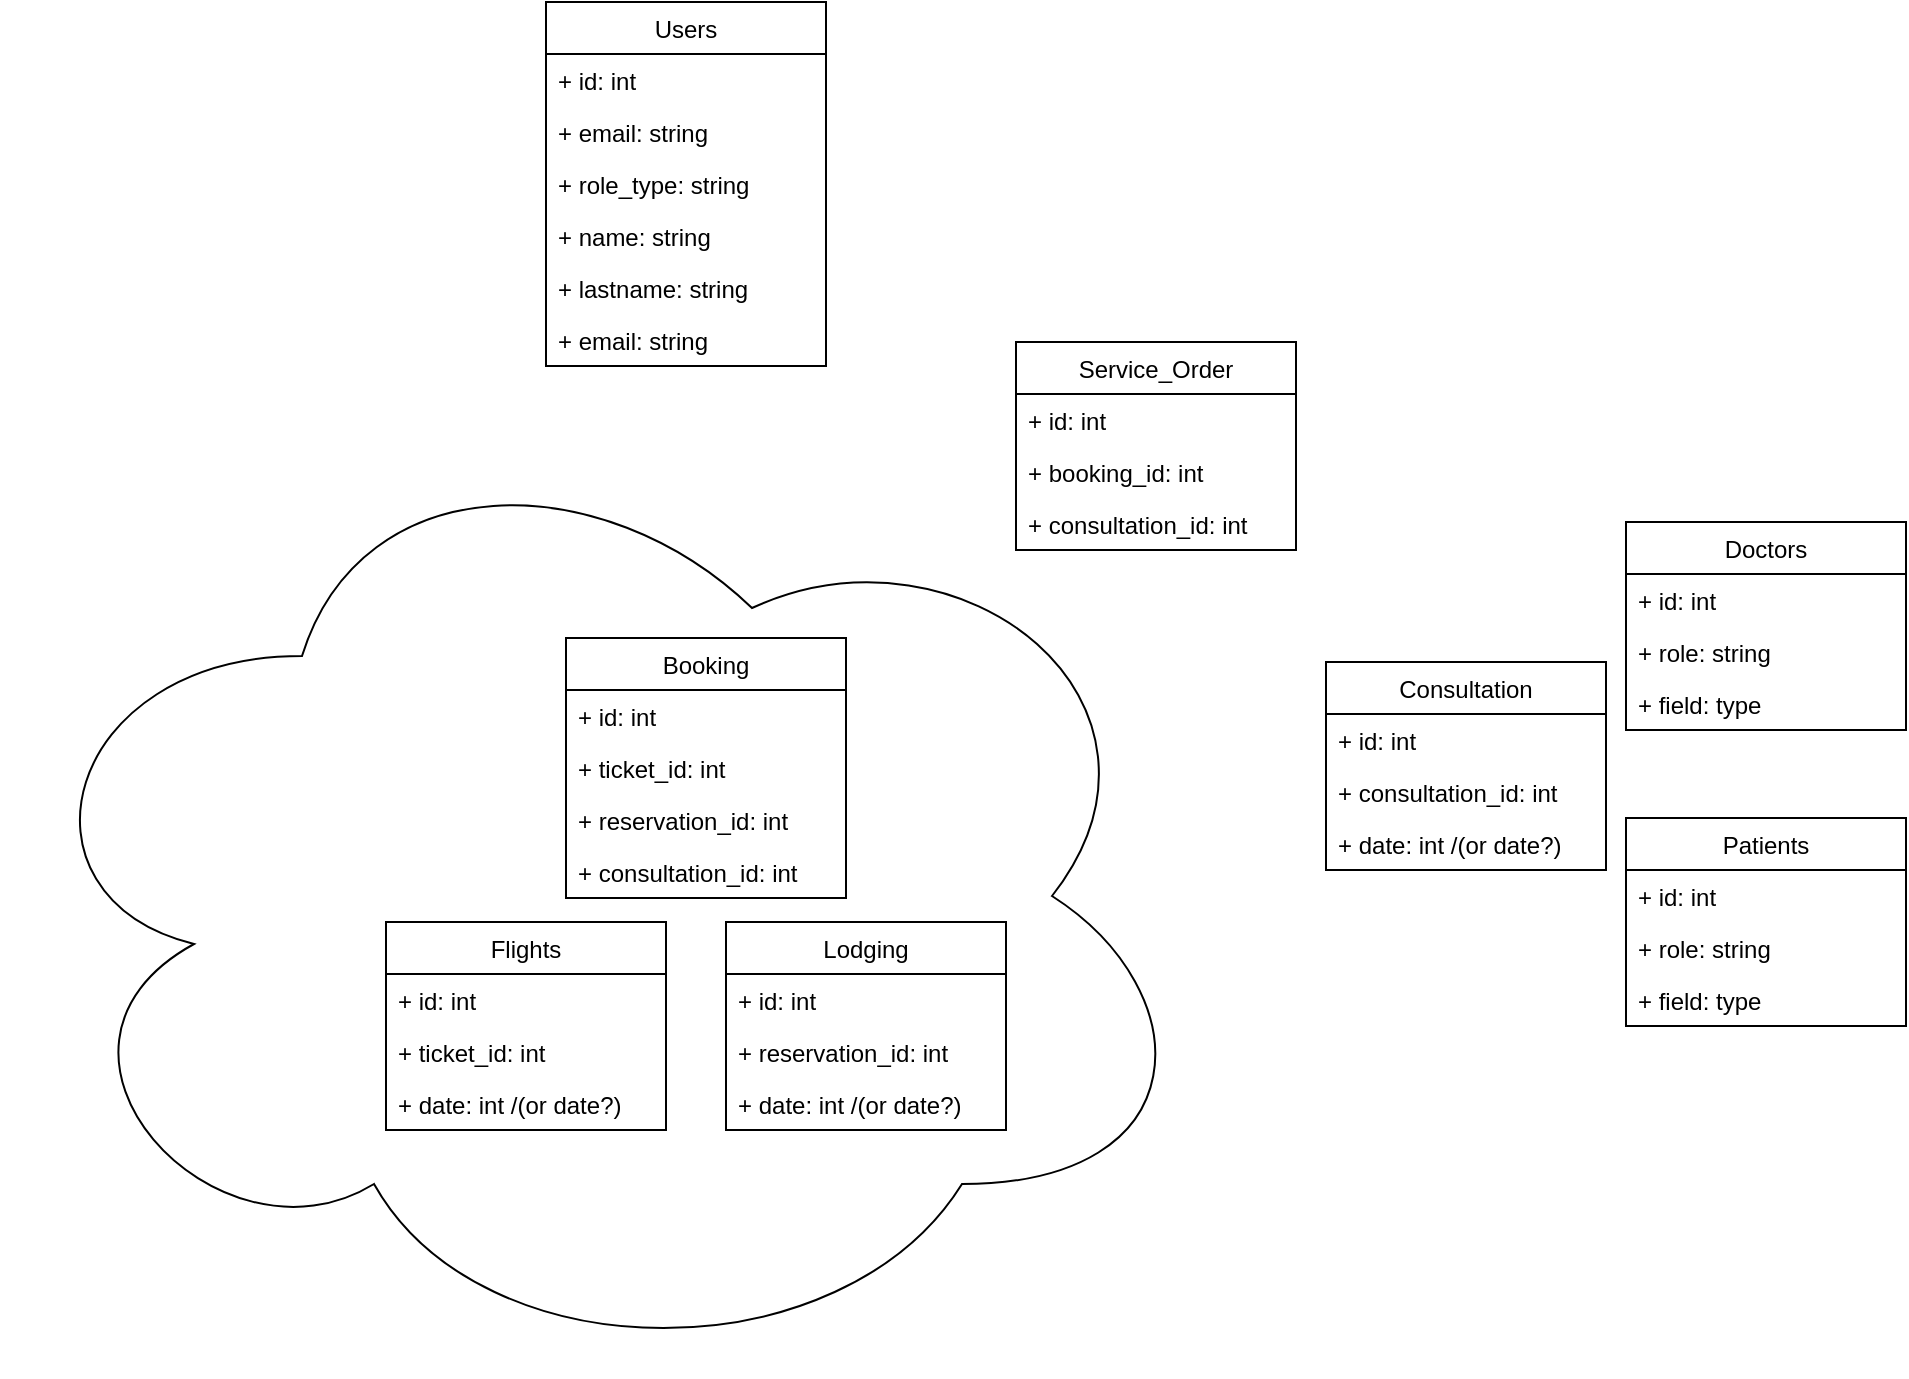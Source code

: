 <mxfile version="20.8.20" type="github">
  <diagram name="Page-1" id="c4acf3e9-155e-7222-9cf6-157b1a14988f">
    <mxGraphModel dx="2284" dy="756" grid="1" gridSize="10" guides="1" tooltips="1" connect="1" arrows="1" fold="1" page="1" pageScale="1" pageWidth="850" pageHeight="1100" background="none" math="0" shadow="0">
      <root>
        <mxCell id="0" />
        <mxCell id="1" parent="0" />
        <mxCell id="zDPwxKH1wGTQWapFp6VD-1" value="" style="ellipse;shape=cloud;whiteSpace=wrap;html=1;" vertex="1" parent="1">
          <mxGeometry x="-152" y="267" width="600" height="480" as="geometry" />
        </mxCell>
        <mxCell id="RrfOMJg8b0W62hSKVzIQ-1" value="Users" style="swimlane;fontStyle=0;childLayout=stackLayout;horizontal=1;startSize=26;fillColor=none;horizontalStack=0;resizeParent=1;resizeParentMax=0;resizeLast=0;collapsible=1;marginBottom=0;" parent="1" vertex="1">
          <mxGeometry x="120" y="60" width="140" height="182" as="geometry" />
        </mxCell>
        <mxCell id="RrfOMJg8b0W62hSKVzIQ-2" value="+ id: int" style="text;strokeColor=none;fillColor=none;align=left;verticalAlign=top;spacingLeft=4;spacingRight=4;overflow=hidden;rotatable=0;points=[[0,0.5],[1,0.5]];portConstraint=eastwest;" parent="RrfOMJg8b0W62hSKVzIQ-1" vertex="1">
          <mxGeometry y="26" width="140" height="26" as="geometry" />
        </mxCell>
        <mxCell id="RrfOMJg8b0W62hSKVzIQ-3" value="+ email: string" style="text;strokeColor=none;fillColor=none;align=left;verticalAlign=top;spacingLeft=4;spacingRight=4;overflow=hidden;rotatable=0;points=[[0,0.5],[1,0.5]];portConstraint=eastwest;" parent="RrfOMJg8b0W62hSKVzIQ-1" vertex="1">
          <mxGeometry y="52" width="140" height="26" as="geometry" />
        </mxCell>
        <mxCell id="RrfOMJg8b0W62hSKVzIQ-4" value="+ role_type: string" style="text;strokeColor=none;fillColor=none;align=left;verticalAlign=top;spacingLeft=4;spacingRight=4;overflow=hidden;rotatable=0;points=[[0,0.5],[1,0.5]];portConstraint=eastwest;" parent="RrfOMJg8b0W62hSKVzIQ-1" vertex="1">
          <mxGeometry y="78" width="140" height="26" as="geometry" />
        </mxCell>
        <mxCell id="RrfOMJg8b0W62hSKVzIQ-7" value="+ name: string" style="text;strokeColor=none;fillColor=none;align=left;verticalAlign=top;spacingLeft=4;spacingRight=4;overflow=hidden;rotatable=0;points=[[0,0.5],[1,0.5]];portConstraint=eastwest;" parent="RrfOMJg8b0W62hSKVzIQ-1" vertex="1">
          <mxGeometry y="104" width="140" height="26" as="geometry" />
        </mxCell>
        <mxCell id="RrfOMJg8b0W62hSKVzIQ-8" value="+ lastname: string" style="text;strokeColor=none;fillColor=none;align=left;verticalAlign=top;spacingLeft=4;spacingRight=4;overflow=hidden;rotatable=0;points=[[0,0.5],[1,0.5]];portConstraint=eastwest;" parent="RrfOMJg8b0W62hSKVzIQ-1" vertex="1">
          <mxGeometry y="130" width="140" height="26" as="geometry" />
        </mxCell>
        <mxCell id="RrfOMJg8b0W62hSKVzIQ-9" value="+ email: string" style="text;strokeColor=none;fillColor=none;align=left;verticalAlign=top;spacingLeft=4;spacingRight=4;overflow=hidden;rotatable=0;points=[[0,0.5],[1,0.5]];portConstraint=eastwest;" parent="RrfOMJg8b0W62hSKVzIQ-1" vertex="1">
          <mxGeometry y="156" width="140" height="26" as="geometry" />
        </mxCell>
        <mxCell id="RrfOMJg8b0W62hSKVzIQ-10" value="Doctors" style="swimlane;fontStyle=0;childLayout=stackLayout;horizontal=1;startSize=26;fillColor=none;horizontalStack=0;resizeParent=1;resizeParentMax=0;resizeLast=0;collapsible=1;marginBottom=0;" parent="1" vertex="1">
          <mxGeometry x="660" y="320" width="140" height="104" as="geometry" />
        </mxCell>
        <mxCell id="RrfOMJg8b0W62hSKVzIQ-11" value="+ id: int" style="text;strokeColor=none;fillColor=none;align=left;verticalAlign=top;spacingLeft=4;spacingRight=4;overflow=hidden;rotatable=0;points=[[0,0.5],[1,0.5]];portConstraint=eastwest;" parent="RrfOMJg8b0W62hSKVzIQ-10" vertex="1">
          <mxGeometry y="26" width="140" height="26" as="geometry" />
        </mxCell>
        <mxCell id="RrfOMJg8b0W62hSKVzIQ-12" value="+ role: string" style="text;strokeColor=none;fillColor=none;align=left;verticalAlign=top;spacingLeft=4;spacingRight=4;overflow=hidden;rotatable=0;points=[[0,0.5],[1,0.5]];portConstraint=eastwest;" parent="RrfOMJg8b0W62hSKVzIQ-10" vertex="1">
          <mxGeometry y="52" width="140" height="26" as="geometry" />
        </mxCell>
        <mxCell id="RrfOMJg8b0W62hSKVzIQ-13" value="+ field: type" style="text;strokeColor=none;fillColor=none;align=left;verticalAlign=top;spacingLeft=4;spacingRight=4;overflow=hidden;rotatable=0;points=[[0,0.5],[1,0.5]];portConstraint=eastwest;" parent="RrfOMJg8b0W62hSKVzIQ-10" vertex="1">
          <mxGeometry y="78" width="140" height="26" as="geometry" />
        </mxCell>
        <mxCell id="RrfOMJg8b0W62hSKVzIQ-14" value="Patients" style="swimlane;fontStyle=0;childLayout=stackLayout;horizontal=1;startSize=26;fillColor=none;horizontalStack=0;resizeParent=1;resizeParentMax=0;resizeLast=0;collapsible=1;marginBottom=0;" parent="1" vertex="1">
          <mxGeometry x="660" y="468" width="140" height="104" as="geometry" />
        </mxCell>
        <mxCell id="RrfOMJg8b0W62hSKVzIQ-15" value="+ id: int" style="text;strokeColor=none;fillColor=none;align=left;verticalAlign=top;spacingLeft=4;spacingRight=4;overflow=hidden;rotatable=0;points=[[0,0.5],[1,0.5]];portConstraint=eastwest;" parent="RrfOMJg8b0W62hSKVzIQ-14" vertex="1">
          <mxGeometry y="26" width="140" height="26" as="geometry" />
        </mxCell>
        <mxCell id="RrfOMJg8b0W62hSKVzIQ-16" value="+ role: string" style="text;strokeColor=none;fillColor=none;align=left;verticalAlign=top;spacingLeft=4;spacingRight=4;overflow=hidden;rotatable=0;points=[[0,0.5],[1,0.5]];portConstraint=eastwest;" parent="RrfOMJg8b0W62hSKVzIQ-14" vertex="1">
          <mxGeometry y="52" width="140" height="26" as="geometry" />
        </mxCell>
        <mxCell id="RrfOMJg8b0W62hSKVzIQ-17" value="+ field: type" style="text;strokeColor=none;fillColor=none;align=left;verticalAlign=top;spacingLeft=4;spacingRight=4;overflow=hidden;rotatable=0;points=[[0,0.5],[1,0.5]];portConstraint=eastwest;" parent="RrfOMJg8b0W62hSKVzIQ-14" vertex="1">
          <mxGeometry y="78" width="140" height="26" as="geometry" />
        </mxCell>
        <mxCell id="RrfOMJg8b0W62hSKVzIQ-18" value="Flights" style="swimlane;fontStyle=0;childLayout=stackLayout;horizontal=1;startSize=26;fillColor=none;horizontalStack=0;resizeParent=1;resizeParentMax=0;resizeLast=0;collapsible=1;marginBottom=0;" parent="1" vertex="1">
          <mxGeometry x="40" y="520" width="140" height="104" as="geometry" />
        </mxCell>
        <mxCell id="RrfOMJg8b0W62hSKVzIQ-19" value="+ id: int" style="text;strokeColor=none;fillColor=none;align=left;verticalAlign=top;spacingLeft=4;spacingRight=4;overflow=hidden;rotatable=0;points=[[0,0.5],[1,0.5]];portConstraint=eastwest;" parent="RrfOMJg8b0W62hSKVzIQ-18" vertex="1">
          <mxGeometry y="26" width="140" height="26" as="geometry" />
        </mxCell>
        <mxCell id="RrfOMJg8b0W62hSKVzIQ-20" value="+ ticket_id: int" style="text;strokeColor=none;fillColor=none;align=left;verticalAlign=top;spacingLeft=4;spacingRight=4;overflow=hidden;rotatable=0;points=[[0,0.5],[1,0.5]];portConstraint=eastwest;" parent="RrfOMJg8b0W62hSKVzIQ-18" vertex="1">
          <mxGeometry y="52" width="140" height="26" as="geometry" />
        </mxCell>
        <mxCell id="RrfOMJg8b0W62hSKVzIQ-21" value="+ date: int /(or date?)" style="text;strokeColor=none;fillColor=none;align=left;verticalAlign=top;spacingLeft=4;spacingRight=4;overflow=hidden;rotatable=0;points=[[0,0.5],[1,0.5]];portConstraint=eastwest;" parent="RrfOMJg8b0W62hSKVzIQ-18" vertex="1">
          <mxGeometry y="78" width="140" height="26" as="geometry" />
        </mxCell>
        <mxCell id="RrfOMJg8b0W62hSKVzIQ-22" value="Lodging" style="swimlane;fontStyle=0;childLayout=stackLayout;horizontal=1;startSize=26;fillColor=none;horizontalStack=0;resizeParent=1;resizeParentMax=0;resizeLast=0;collapsible=1;marginBottom=0;" parent="1" vertex="1">
          <mxGeometry x="210" y="520" width="140" height="104" as="geometry" />
        </mxCell>
        <mxCell id="RrfOMJg8b0W62hSKVzIQ-23" value="+ id: int" style="text;strokeColor=none;fillColor=none;align=left;verticalAlign=top;spacingLeft=4;spacingRight=4;overflow=hidden;rotatable=0;points=[[0,0.5],[1,0.5]];portConstraint=eastwest;" parent="RrfOMJg8b0W62hSKVzIQ-22" vertex="1">
          <mxGeometry y="26" width="140" height="26" as="geometry" />
        </mxCell>
        <mxCell id="RrfOMJg8b0W62hSKVzIQ-24" value="+ reservation_id: int" style="text;strokeColor=none;fillColor=none;align=left;verticalAlign=top;spacingLeft=4;spacingRight=4;overflow=hidden;rotatable=0;points=[[0,0.5],[1,0.5]];portConstraint=eastwest;" parent="RrfOMJg8b0W62hSKVzIQ-22" vertex="1">
          <mxGeometry y="52" width="140" height="26" as="geometry" />
        </mxCell>
        <mxCell id="RrfOMJg8b0W62hSKVzIQ-25" value="+ date: int /(or date?)" style="text;strokeColor=none;fillColor=none;align=left;verticalAlign=top;spacingLeft=4;spacingRight=4;overflow=hidden;rotatable=0;points=[[0,0.5],[1,0.5]];portConstraint=eastwest;" parent="RrfOMJg8b0W62hSKVzIQ-22" vertex="1">
          <mxGeometry y="78" width="140" height="26" as="geometry" />
        </mxCell>
        <mxCell id="RrfOMJg8b0W62hSKVzIQ-26" value="Booking" style="swimlane;fontStyle=0;childLayout=stackLayout;horizontal=1;startSize=26;fillColor=none;horizontalStack=0;resizeParent=1;resizeParentMax=0;resizeLast=0;collapsible=1;marginBottom=0;" parent="1" vertex="1">
          <mxGeometry x="130" y="378" width="140" height="130" as="geometry" />
        </mxCell>
        <mxCell id="RrfOMJg8b0W62hSKVzIQ-27" value="+ id: int" style="text;strokeColor=none;fillColor=none;align=left;verticalAlign=top;spacingLeft=4;spacingRight=4;overflow=hidden;rotatable=0;points=[[0,0.5],[1,0.5]];portConstraint=eastwest;" parent="RrfOMJg8b0W62hSKVzIQ-26" vertex="1">
          <mxGeometry y="26" width="140" height="26" as="geometry" />
        </mxCell>
        <mxCell id="RrfOMJg8b0W62hSKVzIQ-28" value="+ ticket_id: int" style="text;strokeColor=none;fillColor=none;align=left;verticalAlign=top;spacingLeft=4;spacingRight=4;overflow=hidden;rotatable=0;points=[[0,0.5],[1,0.5]];portConstraint=eastwest;" parent="RrfOMJg8b0W62hSKVzIQ-26" vertex="1">
          <mxGeometry y="52" width="140" height="26" as="geometry" />
        </mxCell>
        <mxCell id="RrfOMJg8b0W62hSKVzIQ-29" value="+ reservation_id: int" style="text;strokeColor=none;fillColor=none;align=left;verticalAlign=top;spacingLeft=4;spacingRight=4;overflow=hidden;rotatable=0;points=[[0,0.5],[1,0.5]];portConstraint=eastwest;" parent="RrfOMJg8b0W62hSKVzIQ-26" vertex="1">
          <mxGeometry y="78" width="140" height="26" as="geometry" />
        </mxCell>
        <mxCell id="RrfOMJg8b0W62hSKVzIQ-34" value="+ consultation_id: int" style="text;strokeColor=none;fillColor=none;align=left;verticalAlign=top;spacingLeft=4;spacingRight=4;overflow=hidden;rotatable=0;points=[[0,0.5],[1,0.5]];portConstraint=eastwest;" parent="RrfOMJg8b0W62hSKVzIQ-26" vertex="1">
          <mxGeometry y="104" width="140" height="26" as="geometry" />
        </mxCell>
        <mxCell id="RrfOMJg8b0W62hSKVzIQ-30" value="Consultation" style="swimlane;fontStyle=0;childLayout=stackLayout;horizontal=1;startSize=26;fillColor=none;horizontalStack=0;resizeParent=1;resizeParentMax=0;resizeLast=0;collapsible=1;marginBottom=0;" parent="1" vertex="1">
          <mxGeometry x="510" y="390" width="140" height="104" as="geometry" />
        </mxCell>
        <mxCell id="RrfOMJg8b0W62hSKVzIQ-31" value="+ id: int" style="text;strokeColor=none;fillColor=none;align=left;verticalAlign=top;spacingLeft=4;spacingRight=4;overflow=hidden;rotatable=0;points=[[0,0.5],[1,0.5]];portConstraint=eastwest;" parent="RrfOMJg8b0W62hSKVzIQ-30" vertex="1">
          <mxGeometry y="26" width="140" height="26" as="geometry" />
        </mxCell>
        <mxCell id="RrfOMJg8b0W62hSKVzIQ-33" value="+ consultation_id: int" style="text;strokeColor=none;fillColor=none;align=left;verticalAlign=top;spacingLeft=4;spacingRight=4;overflow=hidden;rotatable=0;points=[[0,0.5],[1,0.5]];portConstraint=eastwest;" parent="RrfOMJg8b0W62hSKVzIQ-30" vertex="1">
          <mxGeometry y="52" width="140" height="26" as="geometry" />
        </mxCell>
        <mxCell id="RrfOMJg8b0W62hSKVzIQ-32" value="+ date: int /(or date?)" style="text;strokeColor=none;fillColor=none;align=left;verticalAlign=top;spacingLeft=4;spacingRight=4;overflow=hidden;rotatable=0;points=[[0,0.5],[1,0.5]];portConstraint=eastwest;" parent="RrfOMJg8b0W62hSKVzIQ-30" vertex="1">
          <mxGeometry y="78" width="140" height="26" as="geometry" />
        </mxCell>
        <mxCell id="RrfOMJg8b0W62hSKVzIQ-35" value="Service_Order" style="swimlane;fontStyle=0;childLayout=stackLayout;horizontal=1;startSize=26;fillColor=none;horizontalStack=0;resizeParent=1;resizeParentMax=0;resizeLast=0;collapsible=1;marginBottom=0;" parent="1" vertex="1">
          <mxGeometry x="355" y="230" width="140" height="104" as="geometry" />
        </mxCell>
        <mxCell id="RrfOMJg8b0W62hSKVzIQ-36" value="+ id: int" style="text;strokeColor=none;fillColor=none;align=left;verticalAlign=top;spacingLeft=4;spacingRight=4;overflow=hidden;rotatable=0;points=[[0,0.5],[1,0.5]];portConstraint=eastwest;" parent="RrfOMJg8b0W62hSKVzIQ-35" vertex="1">
          <mxGeometry y="26" width="140" height="26" as="geometry" />
        </mxCell>
        <mxCell id="RrfOMJg8b0W62hSKVzIQ-37" value="+ booking_id: int" style="text;strokeColor=none;fillColor=none;align=left;verticalAlign=top;spacingLeft=4;spacingRight=4;overflow=hidden;rotatable=0;points=[[0,0.5],[1,0.5]];portConstraint=eastwest;" parent="RrfOMJg8b0W62hSKVzIQ-35" vertex="1">
          <mxGeometry y="52" width="140" height="26" as="geometry" />
        </mxCell>
        <mxCell id="RrfOMJg8b0W62hSKVzIQ-38" value="+ consultation_id: int" style="text;strokeColor=none;fillColor=none;align=left;verticalAlign=top;spacingLeft=4;spacingRight=4;overflow=hidden;rotatable=0;points=[[0,0.5],[1,0.5]];portConstraint=eastwest;" parent="RrfOMJg8b0W62hSKVzIQ-35" vertex="1">
          <mxGeometry y="78" width="140" height="26" as="geometry" />
        </mxCell>
      </root>
    </mxGraphModel>
  </diagram>
</mxfile>
